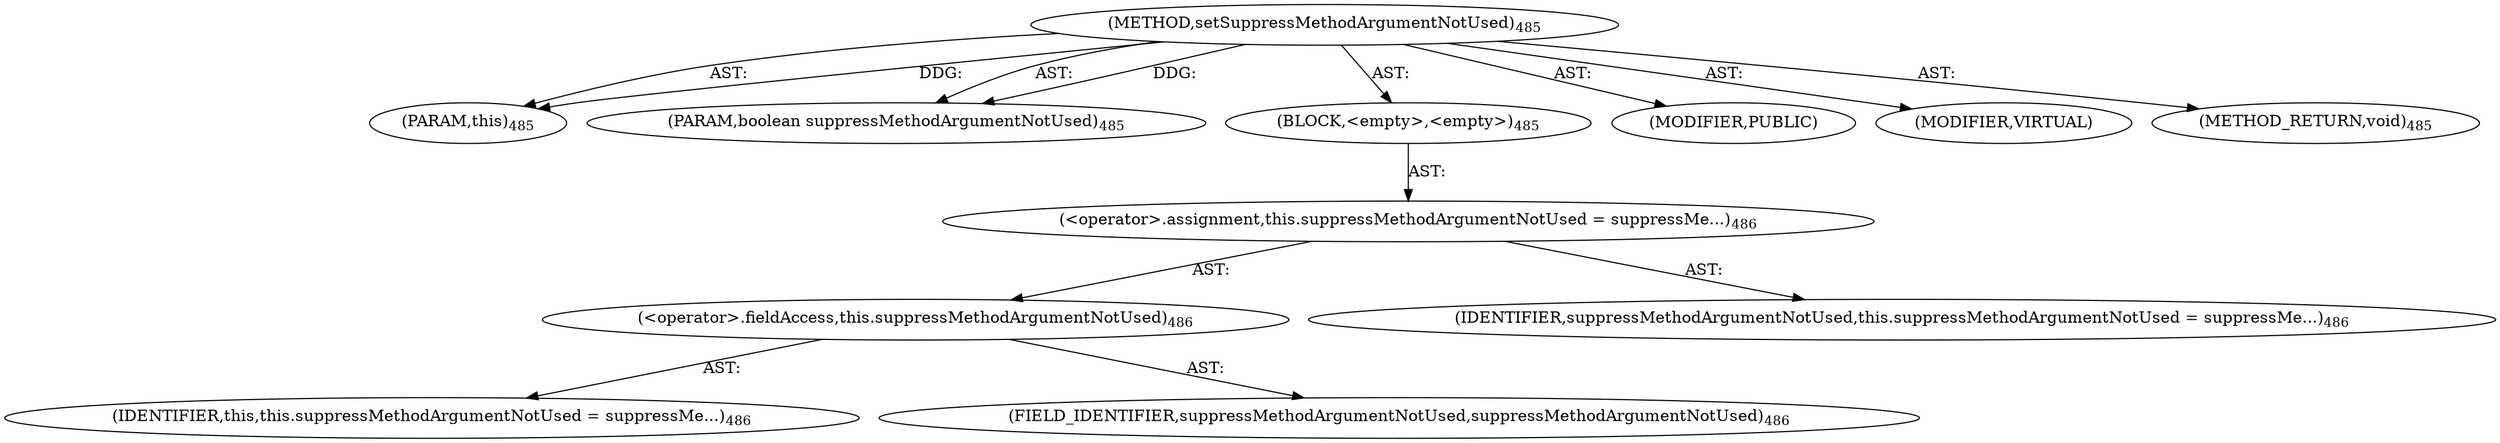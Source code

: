 digraph "setSuppressMethodArgumentNotUsed" {  
"111669149728" [label = <(METHOD,setSuppressMethodArgumentNotUsed)<SUB>485</SUB>> ]
"115964117022" [label = <(PARAM,this)<SUB>485</SUB>> ]
"115964117067" [label = <(PARAM,boolean suppressMethodArgumentNotUsed)<SUB>485</SUB>> ]
"25769803809" [label = <(BLOCK,&lt;empty&gt;,&lt;empty&gt;)<SUB>485</SUB>> ]
"30064771151" [label = <(&lt;operator&gt;.assignment,this.suppressMethodArgumentNotUsed = suppressMe...)<SUB>486</SUB>> ]
"30064771152" [label = <(&lt;operator&gt;.fieldAccess,this.suppressMethodArgumentNotUsed)<SUB>486</SUB>> ]
"68719476769" [label = <(IDENTIFIER,this,this.suppressMethodArgumentNotUsed = suppressMe...)<SUB>486</SUB>> ]
"55834574881" [label = <(FIELD_IDENTIFIER,suppressMethodArgumentNotUsed,suppressMethodArgumentNotUsed)<SUB>486</SUB>> ]
"68719476904" [label = <(IDENTIFIER,suppressMethodArgumentNotUsed,this.suppressMethodArgumentNotUsed = suppressMe...)<SUB>486</SUB>> ]
"133143986281" [label = <(MODIFIER,PUBLIC)> ]
"133143986282" [label = <(MODIFIER,VIRTUAL)> ]
"128849018912" [label = <(METHOD_RETURN,void)<SUB>485</SUB>> ]
  "111669149728" -> "115964117022"  [ label = "AST: "] 
  "111669149728" -> "115964117067"  [ label = "AST: "] 
  "111669149728" -> "25769803809"  [ label = "AST: "] 
  "111669149728" -> "133143986281"  [ label = "AST: "] 
  "111669149728" -> "133143986282"  [ label = "AST: "] 
  "111669149728" -> "128849018912"  [ label = "AST: "] 
  "25769803809" -> "30064771151"  [ label = "AST: "] 
  "30064771151" -> "30064771152"  [ label = "AST: "] 
  "30064771151" -> "68719476904"  [ label = "AST: "] 
  "30064771152" -> "68719476769"  [ label = "AST: "] 
  "30064771152" -> "55834574881"  [ label = "AST: "] 
  "111669149728" -> "115964117022"  [ label = "DDG: "] 
  "111669149728" -> "115964117067"  [ label = "DDG: "] 
}
